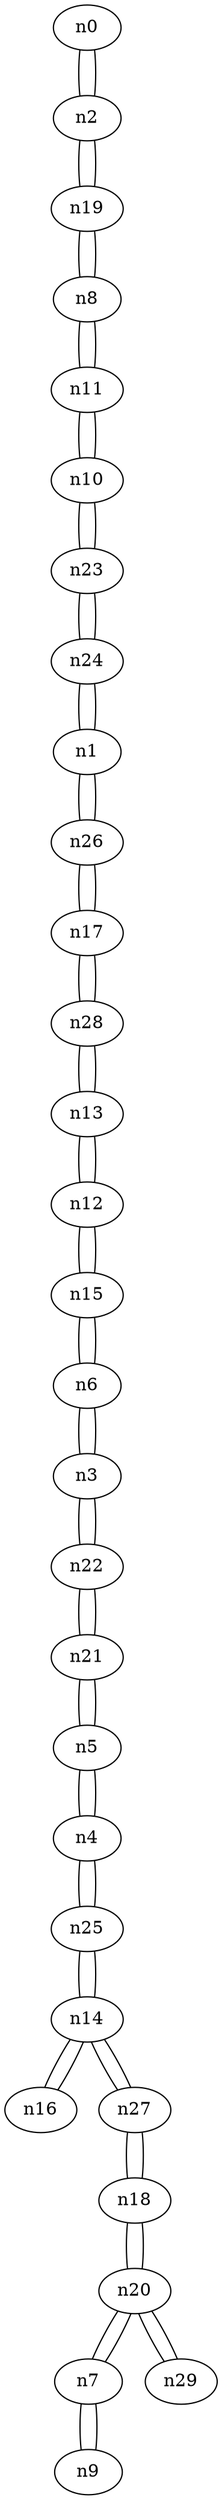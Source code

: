 graph {
n0;
n1;
n2;
n3;
n4;
n5;
n6;
n7;
n8;
n9;
n10;
n11;
n12;
n13;
n14;
n15;
n16;
n17;
n18;
n19;
n20;
n21;
n22;
n23;
n24;
n25;
n26;
n27;
n28;
n29;
n0 -- n2;
n1 -- n24;
n1 -- n26;
n2 -- n19;
n2 -- n0;
n3 -- n22;
n3 -- n6;
n4 -- n25;
n4 -- n5;
n5 -- n21;
n5 -- n4;
n6 -- n15;
n6 -- n3;
n7 -- n20;
n7 -- n9;
n8 -- n19;
n8 -- n11;
n9 -- n7;
n10 -- n23;
n10 -- n11;
n11 -- n8;
n11 -- n10;
n12 -- n13;
n12 -- n15;
n13 -- n28;
n13 -- n12;
n14 -- n27;
n14 -- n25;
n14 -- n16;
n15 -- n12;
n15 -- n6;
n16 -- n14;
n17 -- n28;
n17 -- n26;
n18 -- n27;
n18 -- n20;
n19 -- n2;
n19 -- n8;
n20 -- n7;
n20 -- n18;
n20 -- n29;
n21 -- n22;
n21 -- n5;
n22 -- n21;
n22 -- n3;
n23 -- n24;
n23 -- n10;
n24 -- n23;
n24 -- n1;
n25 -- n4;
n25 -- n14;
n26 -- n17;
n26 -- n1;
n27 -- n14;
n27 -- n18;
n28 -- n17;
n28 -- n13;
n29 -- n20;
}
